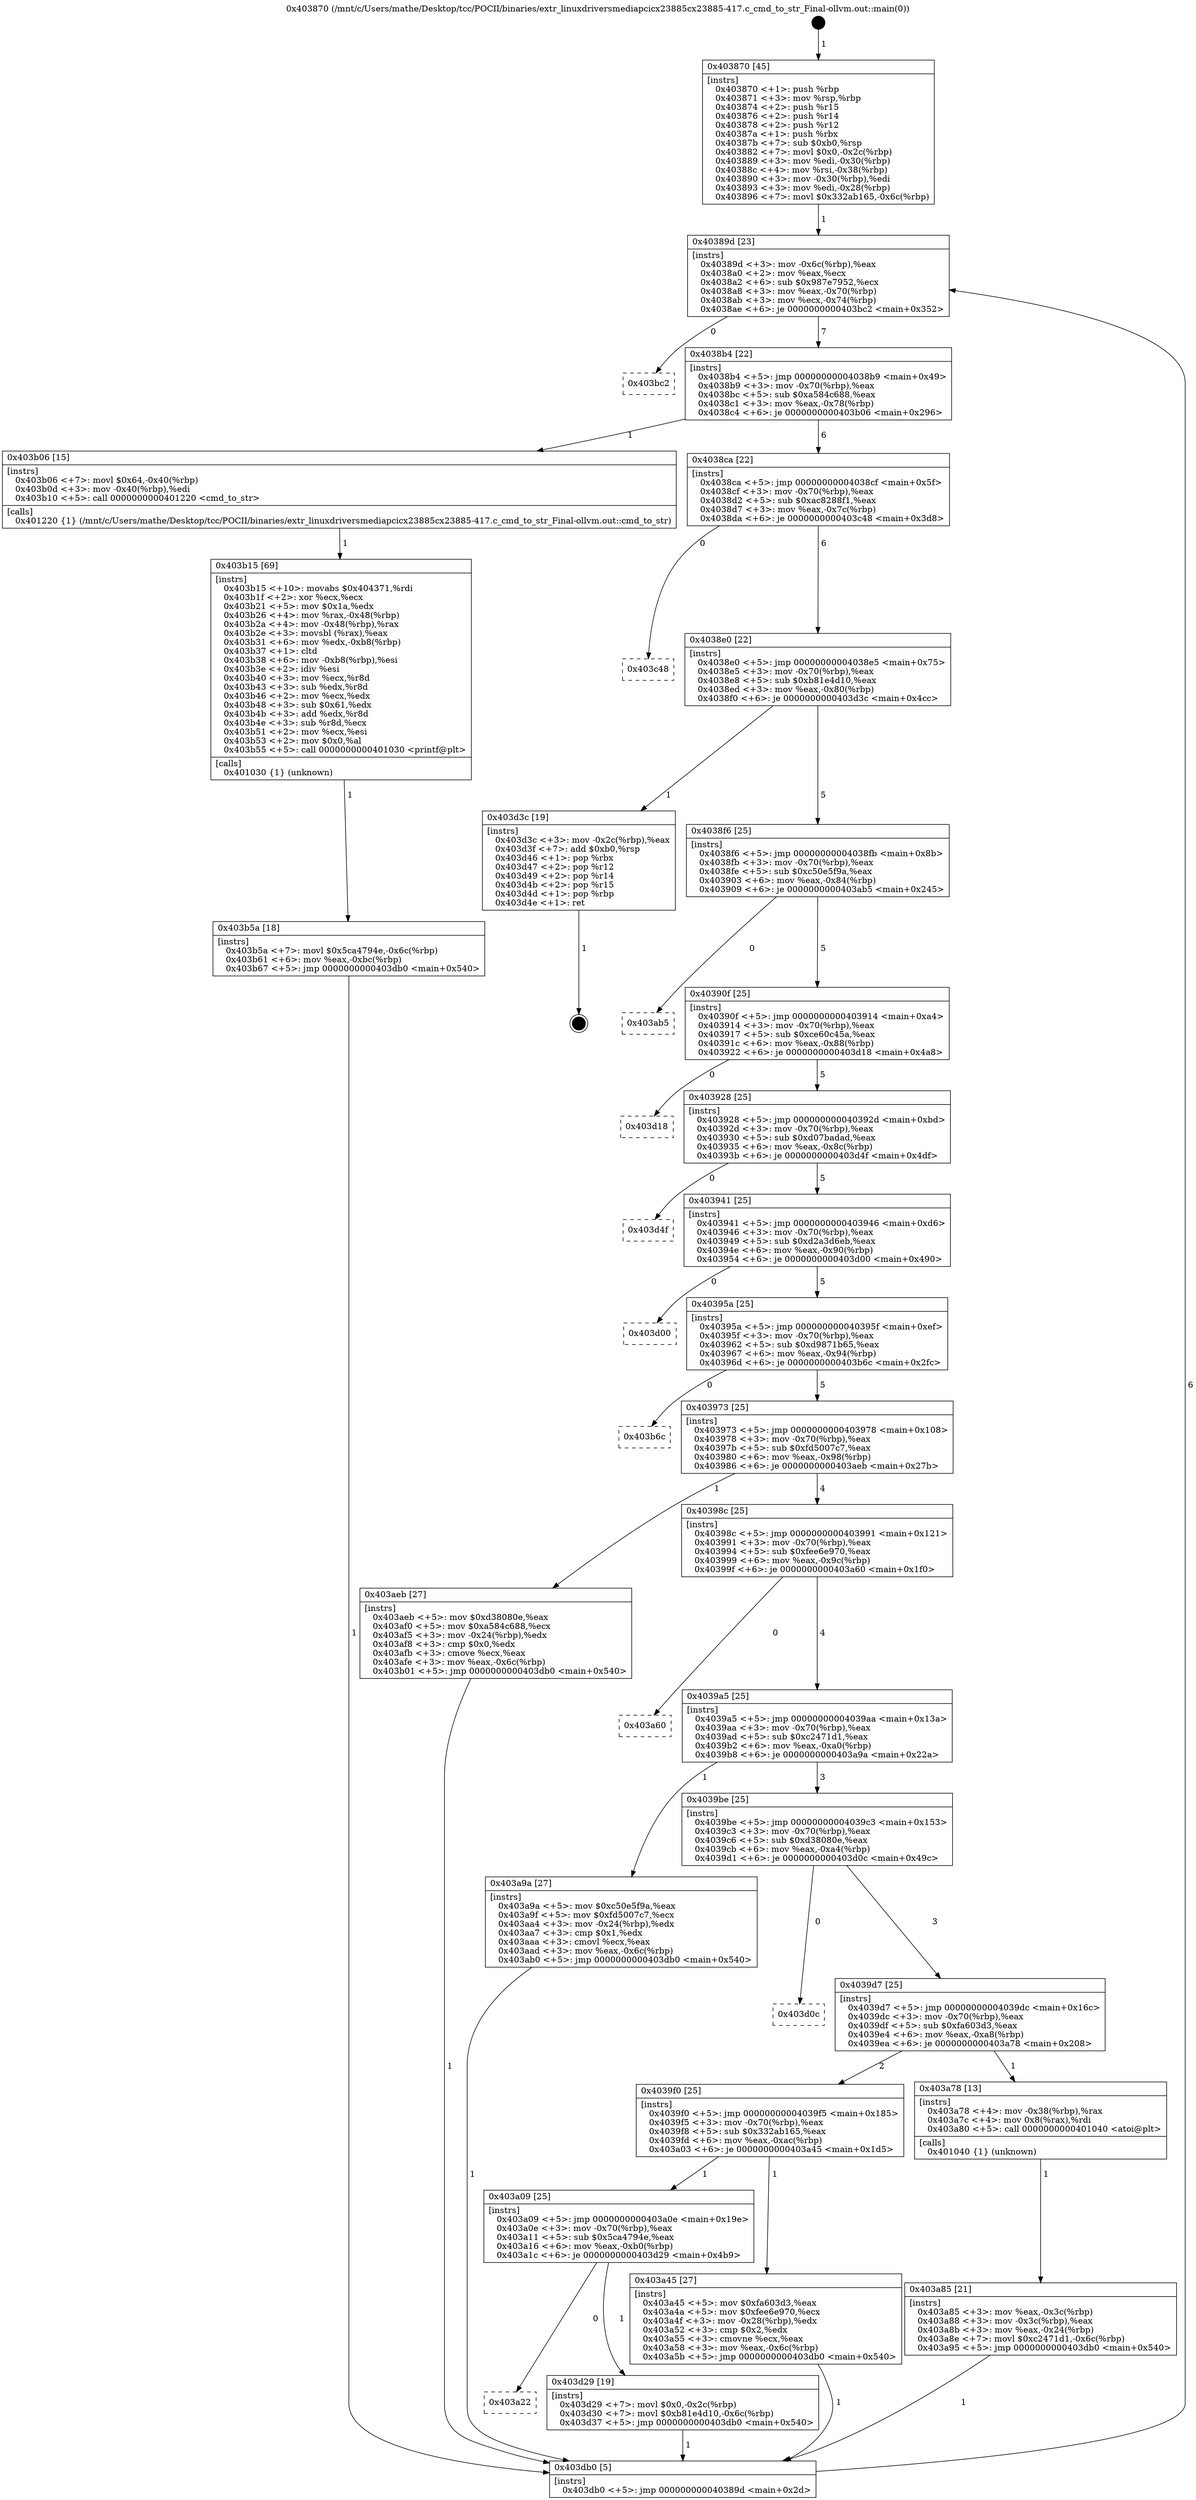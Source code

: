 digraph "0x403870" {
  label = "0x403870 (/mnt/c/Users/mathe/Desktop/tcc/POCII/binaries/extr_linuxdriversmediapcicx23885cx23885-417.c_cmd_to_str_Final-ollvm.out::main(0))"
  labelloc = "t"
  node[shape=record]

  Entry [label="",width=0.3,height=0.3,shape=circle,fillcolor=black,style=filled]
  "0x40389d" [label="{
     0x40389d [23]\l
     | [instrs]\l
     &nbsp;&nbsp;0x40389d \<+3\>: mov -0x6c(%rbp),%eax\l
     &nbsp;&nbsp;0x4038a0 \<+2\>: mov %eax,%ecx\l
     &nbsp;&nbsp;0x4038a2 \<+6\>: sub $0x987e7952,%ecx\l
     &nbsp;&nbsp;0x4038a8 \<+3\>: mov %eax,-0x70(%rbp)\l
     &nbsp;&nbsp;0x4038ab \<+3\>: mov %ecx,-0x74(%rbp)\l
     &nbsp;&nbsp;0x4038ae \<+6\>: je 0000000000403bc2 \<main+0x352\>\l
  }"]
  "0x403bc2" [label="{
     0x403bc2\l
  }", style=dashed]
  "0x4038b4" [label="{
     0x4038b4 [22]\l
     | [instrs]\l
     &nbsp;&nbsp;0x4038b4 \<+5\>: jmp 00000000004038b9 \<main+0x49\>\l
     &nbsp;&nbsp;0x4038b9 \<+3\>: mov -0x70(%rbp),%eax\l
     &nbsp;&nbsp;0x4038bc \<+5\>: sub $0xa584c688,%eax\l
     &nbsp;&nbsp;0x4038c1 \<+3\>: mov %eax,-0x78(%rbp)\l
     &nbsp;&nbsp;0x4038c4 \<+6\>: je 0000000000403b06 \<main+0x296\>\l
  }"]
  Exit [label="",width=0.3,height=0.3,shape=circle,fillcolor=black,style=filled,peripheries=2]
  "0x403b06" [label="{
     0x403b06 [15]\l
     | [instrs]\l
     &nbsp;&nbsp;0x403b06 \<+7\>: movl $0x64,-0x40(%rbp)\l
     &nbsp;&nbsp;0x403b0d \<+3\>: mov -0x40(%rbp),%edi\l
     &nbsp;&nbsp;0x403b10 \<+5\>: call 0000000000401220 \<cmd_to_str\>\l
     | [calls]\l
     &nbsp;&nbsp;0x401220 \{1\} (/mnt/c/Users/mathe/Desktop/tcc/POCII/binaries/extr_linuxdriversmediapcicx23885cx23885-417.c_cmd_to_str_Final-ollvm.out::cmd_to_str)\l
  }"]
  "0x4038ca" [label="{
     0x4038ca [22]\l
     | [instrs]\l
     &nbsp;&nbsp;0x4038ca \<+5\>: jmp 00000000004038cf \<main+0x5f\>\l
     &nbsp;&nbsp;0x4038cf \<+3\>: mov -0x70(%rbp),%eax\l
     &nbsp;&nbsp;0x4038d2 \<+5\>: sub $0xac8288f1,%eax\l
     &nbsp;&nbsp;0x4038d7 \<+3\>: mov %eax,-0x7c(%rbp)\l
     &nbsp;&nbsp;0x4038da \<+6\>: je 0000000000403c48 \<main+0x3d8\>\l
  }"]
  "0x403a22" [label="{
     0x403a22\l
  }", style=dashed]
  "0x403c48" [label="{
     0x403c48\l
  }", style=dashed]
  "0x4038e0" [label="{
     0x4038e0 [22]\l
     | [instrs]\l
     &nbsp;&nbsp;0x4038e0 \<+5\>: jmp 00000000004038e5 \<main+0x75\>\l
     &nbsp;&nbsp;0x4038e5 \<+3\>: mov -0x70(%rbp),%eax\l
     &nbsp;&nbsp;0x4038e8 \<+5\>: sub $0xb81e4d10,%eax\l
     &nbsp;&nbsp;0x4038ed \<+3\>: mov %eax,-0x80(%rbp)\l
     &nbsp;&nbsp;0x4038f0 \<+6\>: je 0000000000403d3c \<main+0x4cc\>\l
  }"]
  "0x403d29" [label="{
     0x403d29 [19]\l
     | [instrs]\l
     &nbsp;&nbsp;0x403d29 \<+7\>: movl $0x0,-0x2c(%rbp)\l
     &nbsp;&nbsp;0x403d30 \<+7\>: movl $0xb81e4d10,-0x6c(%rbp)\l
     &nbsp;&nbsp;0x403d37 \<+5\>: jmp 0000000000403db0 \<main+0x540\>\l
  }"]
  "0x403d3c" [label="{
     0x403d3c [19]\l
     | [instrs]\l
     &nbsp;&nbsp;0x403d3c \<+3\>: mov -0x2c(%rbp),%eax\l
     &nbsp;&nbsp;0x403d3f \<+7\>: add $0xb0,%rsp\l
     &nbsp;&nbsp;0x403d46 \<+1\>: pop %rbx\l
     &nbsp;&nbsp;0x403d47 \<+2\>: pop %r12\l
     &nbsp;&nbsp;0x403d49 \<+2\>: pop %r14\l
     &nbsp;&nbsp;0x403d4b \<+2\>: pop %r15\l
     &nbsp;&nbsp;0x403d4d \<+1\>: pop %rbp\l
     &nbsp;&nbsp;0x403d4e \<+1\>: ret\l
  }"]
  "0x4038f6" [label="{
     0x4038f6 [25]\l
     | [instrs]\l
     &nbsp;&nbsp;0x4038f6 \<+5\>: jmp 00000000004038fb \<main+0x8b\>\l
     &nbsp;&nbsp;0x4038fb \<+3\>: mov -0x70(%rbp),%eax\l
     &nbsp;&nbsp;0x4038fe \<+5\>: sub $0xc50e5f9a,%eax\l
     &nbsp;&nbsp;0x403903 \<+6\>: mov %eax,-0x84(%rbp)\l
     &nbsp;&nbsp;0x403909 \<+6\>: je 0000000000403ab5 \<main+0x245\>\l
  }"]
  "0x403b5a" [label="{
     0x403b5a [18]\l
     | [instrs]\l
     &nbsp;&nbsp;0x403b5a \<+7\>: movl $0x5ca4794e,-0x6c(%rbp)\l
     &nbsp;&nbsp;0x403b61 \<+6\>: mov %eax,-0xbc(%rbp)\l
     &nbsp;&nbsp;0x403b67 \<+5\>: jmp 0000000000403db0 \<main+0x540\>\l
  }"]
  "0x403ab5" [label="{
     0x403ab5\l
  }", style=dashed]
  "0x40390f" [label="{
     0x40390f [25]\l
     | [instrs]\l
     &nbsp;&nbsp;0x40390f \<+5\>: jmp 0000000000403914 \<main+0xa4\>\l
     &nbsp;&nbsp;0x403914 \<+3\>: mov -0x70(%rbp),%eax\l
     &nbsp;&nbsp;0x403917 \<+5\>: sub $0xce60c45a,%eax\l
     &nbsp;&nbsp;0x40391c \<+6\>: mov %eax,-0x88(%rbp)\l
     &nbsp;&nbsp;0x403922 \<+6\>: je 0000000000403d18 \<main+0x4a8\>\l
  }"]
  "0x403b15" [label="{
     0x403b15 [69]\l
     | [instrs]\l
     &nbsp;&nbsp;0x403b15 \<+10\>: movabs $0x404371,%rdi\l
     &nbsp;&nbsp;0x403b1f \<+2\>: xor %ecx,%ecx\l
     &nbsp;&nbsp;0x403b21 \<+5\>: mov $0x1a,%edx\l
     &nbsp;&nbsp;0x403b26 \<+4\>: mov %rax,-0x48(%rbp)\l
     &nbsp;&nbsp;0x403b2a \<+4\>: mov -0x48(%rbp),%rax\l
     &nbsp;&nbsp;0x403b2e \<+3\>: movsbl (%rax),%eax\l
     &nbsp;&nbsp;0x403b31 \<+6\>: mov %edx,-0xb8(%rbp)\l
     &nbsp;&nbsp;0x403b37 \<+1\>: cltd\l
     &nbsp;&nbsp;0x403b38 \<+6\>: mov -0xb8(%rbp),%esi\l
     &nbsp;&nbsp;0x403b3e \<+2\>: idiv %esi\l
     &nbsp;&nbsp;0x403b40 \<+3\>: mov %ecx,%r8d\l
     &nbsp;&nbsp;0x403b43 \<+3\>: sub %edx,%r8d\l
     &nbsp;&nbsp;0x403b46 \<+2\>: mov %ecx,%edx\l
     &nbsp;&nbsp;0x403b48 \<+3\>: sub $0x61,%edx\l
     &nbsp;&nbsp;0x403b4b \<+3\>: add %edx,%r8d\l
     &nbsp;&nbsp;0x403b4e \<+3\>: sub %r8d,%ecx\l
     &nbsp;&nbsp;0x403b51 \<+2\>: mov %ecx,%esi\l
     &nbsp;&nbsp;0x403b53 \<+2\>: mov $0x0,%al\l
     &nbsp;&nbsp;0x403b55 \<+5\>: call 0000000000401030 \<printf@plt\>\l
     | [calls]\l
     &nbsp;&nbsp;0x401030 \{1\} (unknown)\l
  }"]
  "0x403d18" [label="{
     0x403d18\l
  }", style=dashed]
  "0x403928" [label="{
     0x403928 [25]\l
     | [instrs]\l
     &nbsp;&nbsp;0x403928 \<+5\>: jmp 000000000040392d \<main+0xbd\>\l
     &nbsp;&nbsp;0x40392d \<+3\>: mov -0x70(%rbp),%eax\l
     &nbsp;&nbsp;0x403930 \<+5\>: sub $0xd07badad,%eax\l
     &nbsp;&nbsp;0x403935 \<+6\>: mov %eax,-0x8c(%rbp)\l
     &nbsp;&nbsp;0x40393b \<+6\>: je 0000000000403d4f \<main+0x4df\>\l
  }"]
  "0x403a85" [label="{
     0x403a85 [21]\l
     | [instrs]\l
     &nbsp;&nbsp;0x403a85 \<+3\>: mov %eax,-0x3c(%rbp)\l
     &nbsp;&nbsp;0x403a88 \<+3\>: mov -0x3c(%rbp),%eax\l
     &nbsp;&nbsp;0x403a8b \<+3\>: mov %eax,-0x24(%rbp)\l
     &nbsp;&nbsp;0x403a8e \<+7\>: movl $0xc2471d1,-0x6c(%rbp)\l
     &nbsp;&nbsp;0x403a95 \<+5\>: jmp 0000000000403db0 \<main+0x540\>\l
  }"]
  "0x403d4f" [label="{
     0x403d4f\l
  }", style=dashed]
  "0x403941" [label="{
     0x403941 [25]\l
     | [instrs]\l
     &nbsp;&nbsp;0x403941 \<+5\>: jmp 0000000000403946 \<main+0xd6\>\l
     &nbsp;&nbsp;0x403946 \<+3\>: mov -0x70(%rbp),%eax\l
     &nbsp;&nbsp;0x403949 \<+5\>: sub $0xd2a3d6eb,%eax\l
     &nbsp;&nbsp;0x40394e \<+6\>: mov %eax,-0x90(%rbp)\l
     &nbsp;&nbsp;0x403954 \<+6\>: je 0000000000403d00 \<main+0x490\>\l
  }"]
  "0x403870" [label="{
     0x403870 [45]\l
     | [instrs]\l
     &nbsp;&nbsp;0x403870 \<+1\>: push %rbp\l
     &nbsp;&nbsp;0x403871 \<+3\>: mov %rsp,%rbp\l
     &nbsp;&nbsp;0x403874 \<+2\>: push %r15\l
     &nbsp;&nbsp;0x403876 \<+2\>: push %r14\l
     &nbsp;&nbsp;0x403878 \<+2\>: push %r12\l
     &nbsp;&nbsp;0x40387a \<+1\>: push %rbx\l
     &nbsp;&nbsp;0x40387b \<+7\>: sub $0xb0,%rsp\l
     &nbsp;&nbsp;0x403882 \<+7\>: movl $0x0,-0x2c(%rbp)\l
     &nbsp;&nbsp;0x403889 \<+3\>: mov %edi,-0x30(%rbp)\l
     &nbsp;&nbsp;0x40388c \<+4\>: mov %rsi,-0x38(%rbp)\l
     &nbsp;&nbsp;0x403890 \<+3\>: mov -0x30(%rbp),%edi\l
     &nbsp;&nbsp;0x403893 \<+3\>: mov %edi,-0x28(%rbp)\l
     &nbsp;&nbsp;0x403896 \<+7\>: movl $0x332ab165,-0x6c(%rbp)\l
  }"]
  "0x403d00" [label="{
     0x403d00\l
  }", style=dashed]
  "0x40395a" [label="{
     0x40395a [25]\l
     | [instrs]\l
     &nbsp;&nbsp;0x40395a \<+5\>: jmp 000000000040395f \<main+0xef\>\l
     &nbsp;&nbsp;0x40395f \<+3\>: mov -0x70(%rbp),%eax\l
     &nbsp;&nbsp;0x403962 \<+5\>: sub $0xd9871b65,%eax\l
     &nbsp;&nbsp;0x403967 \<+6\>: mov %eax,-0x94(%rbp)\l
     &nbsp;&nbsp;0x40396d \<+6\>: je 0000000000403b6c \<main+0x2fc\>\l
  }"]
  "0x403db0" [label="{
     0x403db0 [5]\l
     | [instrs]\l
     &nbsp;&nbsp;0x403db0 \<+5\>: jmp 000000000040389d \<main+0x2d\>\l
  }"]
  "0x403b6c" [label="{
     0x403b6c\l
  }", style=dashed]
  "0x403973" [label="{
     0x403973 [25]\l
     | [instrs]\l
     &nbsp;&nbsp;0x403973 \<+5\>: jmp 0000000000403978 \<main+0x108\>\l
     &nbsp;&nbsp;0x403978 \<+3\>: mov -0x70(%rbp),%eax\l
     &nbsp;&nbsp;0x40397b \<+5\>: sub $0xfd5007c7,%eax\l
     &nbsp;&nbsp;0x403980 \<+6\>: mov %eax,-0x98(%rbp)\l
     &nbsp;&nbsp;0x403986 \<+6\>: je 0000000000403aeb \<main+0x27b\>\l
  }"]
  "0x403a09" [label="{
     0x403a09 [25]\l
     | [instrs]\l
     &nbsp;&nbsp;0x403a09 \<+5\>: jmp 0000000000403a0e \<main+0x19e\>\l
     &nbsp;&nbsp;0x403a0e \<+3\>: mov -0x70(%rbp),%eax\l
     &nbsp;&nbsp;0x403a11 \<+5\>: sub $0x5ca4794e,%eax\l
     &nbsp;&nbsp;0x403a16 \<+6\>: mov %eax,-0xb0(%rbp)\l
     &nbsp;&nbsp;0x403a1c \<+6\>: je 0000000000403d29 \<main+0x4b9\>\l
  }"]
  "0x403aeb" [label="{
     0x403aeb [27]\l
     | [instrs]\l
     &nbsp;&nbsp;0x403aeb \<+5\>: mov $0xd38080e,%eax\l
     &nbsp;&nbsp;0x403af0 \<+5\>: mov $0xa584c688,%ecx\l
     &nbsp;&nbsp;0x403af5 \<+3\>: mov -0x24(%rbp),%edx\l
     &nbsp;&nbsp;0x403af8 \<+3\>: cmp $0x0,%edx\l
     &nbsp;&nbsp;0x403afb \<+3\>: cmove %ecx,%eax\l
     &nbsp;&nbsp;0x403afe \<+3\>: mov %eax,-0x6c(%rbp)\l
     &nbsp;&nbsp;0x403b01 \<+5\>: jmp 0000000000403db0 \<main+0x540\>\l
  }"]
  "0x40398c" [label="{
     0x40398c [25]\l
     | [instrs]\l
     &nbsp;&nbsp;0x40398c \<+5\>: jmp 0000000000403991 \<main+0x121\>\l
     &nbsp;&nbsp;0x403991 \<+3\>: mov -0x70(%rbp),%eax\l
     &nbsp;&nbsp;0x403994 \<+5\>: sub $0xfee6e970,%eax\l
     &nbsp;&nbsp;0x403999 \<+6\>: mov %eax,-0x9c(%rbp)\l
     &nbsp;&nbsp;0x40399f \<+6\>: je 0000000000403a60 \<main+0x1f0\>\l
  }"]
  "0x403a45" [label="{
     0x403a45 [27]\l
     | [instrs]\l
     &nbsp;&nbsp;0x403a45 \<+5\>: mov $0xfa603d3,%eax\l
     &nbsp;&nbsp;0x403a4a \<+5\>: mov $0xfee6e970,%ecx\l
     &nbsp;&nbsp;0x403a4f \<+3\>: mov -0x28(%rbp),%edx\l
     &nbsp;&nbsp;0x403a52 \<+3\>: cmp $0x2,%edx\l
     &nbsp;&nbsp;0x403a55 \<+3\>: cmovne %ecx,%eax\l
     &nbsp;&nbsp;0x403a58 \<+3\>: mov %eax,-0x6c(%rbp)\l
     &nbsp;&nbsp;0x403a5b \<+5\>: jmp 0000000000403db0 \<main+0x540\>\l
  }"]
  "0x403a60" [label="{
     0x403a60\l
  }", style=dashed]
  "0x4039a5" [label="{
     0x4039a5 [25]\l
     | [instrs]\l
     &nbsp;&nbsp;0x4039a5 \<+5\>: jmp 00000000004039aa \<main+0x13a\>\l
     &nbsp;&nbsp;0x4039aa \<+3\>: mov -0x70(%rbp),%eax\l
     &nbsp;&nbsp;0x4039ad \<+5\>: sub $0xc2471d1,%eax\l
     &nbsp;&nbsp;0x4039b2 \<+6\>: mov %eax,-0xa0(%rbp)\l
     &nbsp;&nbsp;0x4039b8 \<+6\>: je 0000000000403a9a \<main+0x22a\>\l
  }"]
  "0x4039f0" [label="{
     0x4039f0 [25]\l
     | [instrs]\l
     &nbsp;&nbsp;0x4039f0 \<+5\>: jmp 00000000004039f5 \<main+0x185\>\l
     &nbsp;&nbsp;0x4039f5 \<+3\>: mov -0x70(%rbp),%eax\l
     &nbsp;&nbsp;0x4039f8 \<+5\>: sub $0x332ab165,%eax\l
     &nbsp;&nbsp;0x4039fd \<+6\>: mov %eax,-0xac(%rbp)\l
     &nbsp;&nbsp;0x403a03 \<+6\>: je 0000000000403a45 \<main+0x1d5\>\l
  }"]
  "0x403a9a" [label="{
     0x403a9a [27]\l
     | [instrs]\l
     &nbsp;&nbsp;0x403a9a \<+5\>: mov $0xc50e5f9a,%eax\l
     &nbsp;&nbsp;0x403a9f \<+5\>: mov $0xfd5007c7,%ecx\l
     &nbsp;&nbsp;0x403aa4 \<+3\>: mov -0x24(%rbp),%edx\l
     &nbsp;&nbsp;0x403aa7 \<+3\>: cmp $0x1,%edx\l
     &nbsp;&nbsp;0x403aaa \<+3\>: cmovl %ecx,%eax\l
     &nbsp;&nbsp;0x403aad \<+3\>: mov %eax,-0x6c(%rbp)\l
     &nbsp;&nbsp;0x403ab0 \<+5\>: jmp 0000000000403db0 \<main+0x540\>\l
  }"]
  "0x4039be" [label="{
     0x4039be [25]\l
     | [instrs]\l
     &nbsp;&nbsp;0x4039be \<+5\>: jmp 00000000004039c3 \<main+0x153\>\l
     &nbsp;&nbsp;0x4039c3 \<+3\>: mov -0x70(%rbp),%eax\l
     &nbsp;&nbsp;0x4039c6 \<+5\>: sub $0xd38080e,%eax\l
     &nbsp;&nbsp;0x4039cb \<+6\>: mov %eax,-0xa4(%rbp)\l
     &nbsp;&nbsp;0x4039d1 \<+6\>: je 0000000000403d0c \<main+0x49c\>\l
  }"]
  "0x403a78" [label="{
     0x403a78 [13]\l
     | [instrs]\l
     &nbsp;&nbsp;0x403a78 \<+4\>: mov -0x38(%rbp),%rax\l
     &nbsp;&nbsp;0x403a7c \<+4\>: mov 0x8(%rax),%rdi\l
     &nbsp;&nbsp;0x403a80 \<+5\>: call 0000000000401040 \<atoi@plt\>\l
     | [calls]\l
     &nbsp;&nbsp;0x401040 \{1\} (unknown)\l
  }"]
  "0x403d0c" [label="{
     0x403d0c\l
  }", style=dashed]
  "0x4039d7" [label="{
     0x4039d7 [25]\l
     | [instrs]\l
     &nbsp;&nbsp;0x4039d7 \<+5\>: jmp 00000000004039dc \<main+0x16c\>\l
     &nbsp;&nbsp;0x4039dc \<+3\>: mov -0x70(%rbp),%eax\l
     &nbsp;&nbsp;0x4039df \<+5\>: sub $0xfa603d3,%eax\l
     &nbsp;&nbsp;0x4039e4 \<+6\>: mov %eax,-0xa8(%rbp)\l
     &nbsp;&nbsp;0x4039ea \<+6\>: je 0000000000403a78 \<main+0x208\>\l
  }"]
  Entry -> "0x403870" [label=" 1"]
  "0x40389d" -> "0x403bc2" [label=" 0"]
  "0x40389d" -> "0x4038b4" [label=" 7"]
  "0x403d3c" -> Exit [label=" 1"]
  "0x4038b4" -> "0x403b06" [label=" 1"]
  "0x4038b4" -> "0x4038ca" [label=" 6"]
  "0x403d29" -> "0x403db0" [label=" 1"]
  "0x4038ca" -> "0x403c48" [label=" 0"]
  "0x4038ca" -> "0x4038e0" [label=" 6"]
  "0x403a09" -> "0x403a22" [label=" 0"]
  "0x4038e0" -> "0x403d3c" [label=" 1"]
  "0x4038e0" -> "0x4038f6" [label=" 5"]
  "0x403a09" -> "0x403d29" [label=" 1"]
  "0x4038f6" -> "0x403ab5" [label=" 0"]
  "0x4038f6" -> "0x40390f" [label=" 5"]
  "0x403b5a" -> "0x403db0" [label=" 1"]
  "0x40390f" -> "0x403d18" [label=" 0"]
  "0x40390f" -> "0x403928" [label=" 5"]
  "0x403b15" -> "0x403b5a" [label=" 1"]
  "0x403928" -> "0x403d4f" [label=" 0"]
  "0x403928" -> "0x403941" [label=" 5"]
  "0x403b06" -> "0x403b15" [label=" 1"]
  "0x403941" -> "0x403d00" [label=" 0"]
  "0x403941" -> "0x40395a" [label=" 5"]
  "0x403aeb" -> "0x403db0" [label=" 1"]
  "0x40395a" -> "0x403b6c" [label=" 0"]
  "0x40395a" -> "0x403973" [label=" 5"]
  "0x403a9a" -> "0x403db0" [label=" 1"]
  "0x403973" -> "0x403aeb" [label=" 1"]
  "0x403973" -> "0x40398c" [label=" 4"]
  "0x403a85" -> "0x403db0" [label=" 1"]
  "0x40398c" -> "0x403a60" [label=" 0"]
  "0x40398c" -> "0x4039a5" [label=" 4"]
  "0x403a78" -> "0x403a85" [label=" 1"]
  "0x4039a5" -> "0x403a9a" [label=" 1"]
  "0x4039a5" -> "0x4039be" [label=" 3"]
  "0x403870" -> "0x40389d" [label=" 1"]
  "0x4039be" -> "0x403d0c" [label=" 0"]
  "0x4039be" -> "0x4039d7" [label=" 3"]
  "0x403a45" -> "0x403db0" [label=" 1"]
  "0x4039d7" -> "0x403a78" [label=" 1"]
  "0x4039d7" -> "0x4039f0" [label=" 2"]
  "0x403db0" -> "0x40389d" [label=" 6"]
  "0x4039f0" -> "0x403a45" [label=" 1"]
  "0x4039f0" -> "0x403a09" [label=" 1"]
}
